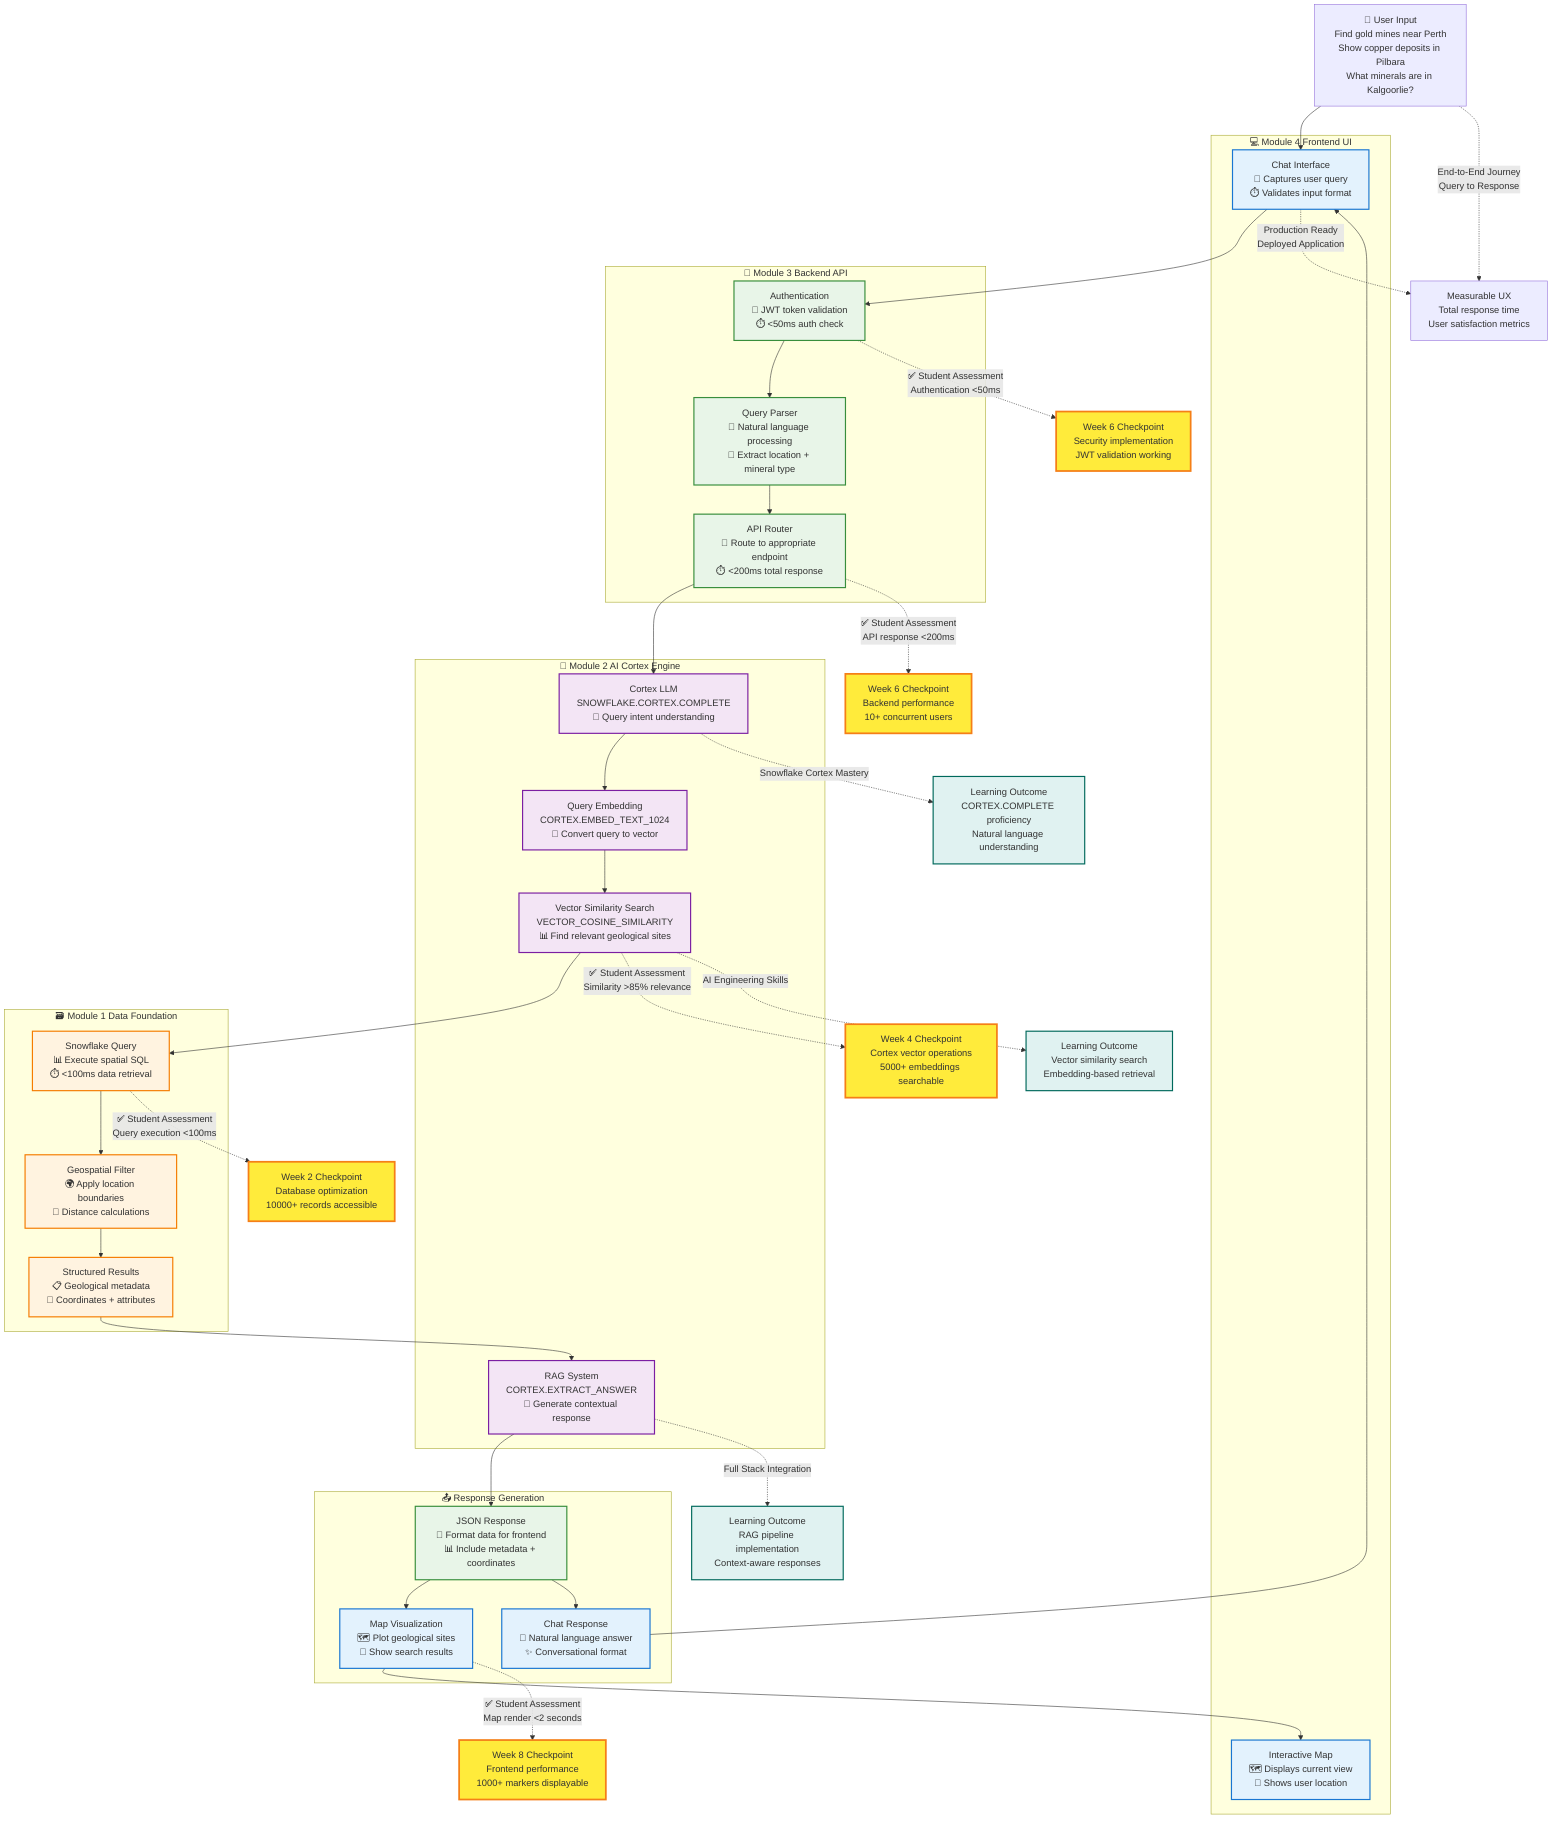 graph TD
    %% User Query Input
    USER[👤 User Input<br/>Find gold mines near Perth<br/>Show copper deposits in Pilbara<br/>What minerals are in Kalgoorlie?]
    
    %% Module 4: Frontend UI (Entry Point)
    subgraph M4[💻 Module 4 Frontend UI]
        CHAT[Chat Interface<br/>📝 Captures user query<br/>⏱️ Validates input format]
        MAP[Interactive Map<br/>🗺️ Displays current view<br/>📍 Shows user location]
    end
    
    %% Module 3: Backend API Processing
    subgraph M3[🔗 Module 3 Backend API]
        AUTH[Authentication<br/>🔐 JWT token validation<br/>⏱️ <50ms auth check]
        NL_PARSE[Query Parser<br/>🧠 Natural language processing<br/>📝 Extract location + mineral type]
        API_ROUTE[API Router<br/>🚦 Route to appropriate endpoint<br/>⏱️ <200ms total response]
    end
    
    %% Module 2: AI/Cortex Processing
    subgraph M2[🤖 Module 2 AI Cortex Engine]
        CORTEX_LLM[Cortex LLM<br/>SNOWFLAKE.CORTEX.COMPLETE<br/>🎯 Query intent understanding]
        EMBED_QUERY[Query Embedding<br/>CORTEX.EMBED_TEXT_1024<br/>🔢 Convert query to vector]
        VECTOR_SEARCH[Vector Similarity Search<br/>VECTOR_COSINE_SIMILARITY<br/>📊 Find relevant geological sites]
        RAG_RESPONSE[RAG System<br/>CORTEX.EXTRACT_ANSWER<br/>💬 Generate contextual response]
    end
    
    %% Module 1: Data Layer
    subgraph M1[🗃️ Module 1 Data Foundation]
        SNOW_QUERY[Snowflake Query<br/>📊 Execute spatial SQL<br/>⏱️ <100ms data retrieval]
        GEO_FILTER[Geospatial Filter<br/>🌍 Apply location boundaries<br/>📐 Distance calculations]
        DATA_RETURN[Structured Results<br/>📋 Geological metadata<br/>📍 Coordinates + attributes]
    end
    
    %% Response Flow Back to User
    subgraph RESPONSE[📤 Response Generation]
        JSON_FORMAT[JSON Response<br/>🔧 Format data for frontend<br/>📊 Include metadata + coordinates]
        MAP_UPDATE[Map Visualization<br/>🗺️ Plot geological sites<br/>📍 Show search results]
        CHAT_REPLY[Chat Response<br/>💬 Natural language answer<br/>✨ Conversational format]
    end
    
    %% Query Flow Forward
    USER --> CHAT
    CHAT --> AUTH
    AUTH --> NL_PARSE
    NL_PARSE --> API_ROUTE
    API_ROUTE --> CORTEX_LLM
    CORTEX_LLM --> EMBED_QUERY
    EMBED_QUERY --> VECTOR_SEARCH
    VECTOR_SEARCH --> SNOW_QUERY
    SNOW_QUERY --> GEO_FILTER
    GEO_FILTER --> DATA_RETURN
    
    %% AI Enhancement Flow
    DATA_RETURN --> RAG_RESPONSE
    RAG_RESPONSE --> JSON_FORMAT
    
    %% Response Flow Back
    JSON_FORMAT --> MAP_UPDATE
    JSON_FORMAT --> CHAT_REPLY
    MAP_UPDATE --> MAP
    CHAT_REPLY --> CHAT
    
    %% Measurable Performance Checkpoints
    AUTH -.->|✅ Student Assessment<br/>Authentication <50ms| PERF1[Week 6 Checkpoint<br/>Security implementation<br/>JWT validation working]
    
    API_ROUTE -.->|✅ Student Assessment<br/>API response <200ms| PERF2[Week 6 Checkpoint<br/>Backend performance<br/>10+ concurrent users]
    
    VECTOR_SEARCH -.->|✅ Student Assessment<br/>Similarity >85% relevance| PERF3[Week 4 Checkpoint<br/>Cortex vector operations<br/>5000+ embeddings searchable]
    
    SNOW_QUERY -.->|✅ Student Assessment<br/>Query execution <100ms| PERF4[Week 2 Checkpoint<br/>Database optimization<br/>10000+ records accessible]
    
    MAP_UPDATE -.->|✅ Student Assessment<br/>Map render <2 seconds| PERF5[Week 8 Checkpoint<br/>Frontend performance<br/>1000+ markers displayable]
    
    %% Learning Outcome Validation Points
    CORTEX_LLM -.->|Snowflake Cortex Mastery| LEARN1[Learning Outcome<br/>CORTEX.COMPLETE proficiency<br/>Natural language understanding]
    
    VECTOR_SEARCH -.->|AI Engineering Skills| LEARN2[Learning Outcome<br/>Vector similarity search<br/>Embedding-based retrieval]
    
    RAG_RESPONSE -.->|Full Stack Integration| LEARN3[Learning Outcome<br/>RAG pipeline implementation<br/>Context-aware responses]
    
    %% Real-time User Experience Flow
    USER -.->|End-to-End Journey<br/>Query to Response| UX1[Measurable UX<br/>Total response time<br/>User satisfaction metrics]
    
    CHAT -.->|Production Ready<br/>Deployed Application| UX1
    
    %% Color coding for supervision clarity
    classDef frontend fill:#e3f2fd,stroke:#1976d2,stroke-width:2px
    classDef backend fill:#e8f5e8,stroke:#388e3c,stroke-width:2px
    classDef ai fill:#f3e5f5,stroke:#7b1fa2,stroke-width:2px
    classDef data fill:#fff3e0,stroke:#f57c00,stroke-width:2px
    classDef checkpoint fill:#ffeb3b,stroke:#f57f17,stroke-width:3px
    classDef learning fill:#e0f2f1,stroke:#00695c,stroke-width:2px
    
    class CHAT,MAP,MAP_UPDATE,CHAT_REPLY frontend
    class AUTH,NL_PARSE,API_ROUTE,JSON_FORMAT backend
    class CORTEX_LLM,EMBED_QUERY,VECTOR_SEARCH,RAG_RESPONSE ai
    class SNOW_QUERY,GEO_FILTER,DATA_RETURN data
    class PERF1,PERF2,PERF3,PERF4,PERF5 checkpoint
    class LEARN1,LEARN2,LEARN3 learning